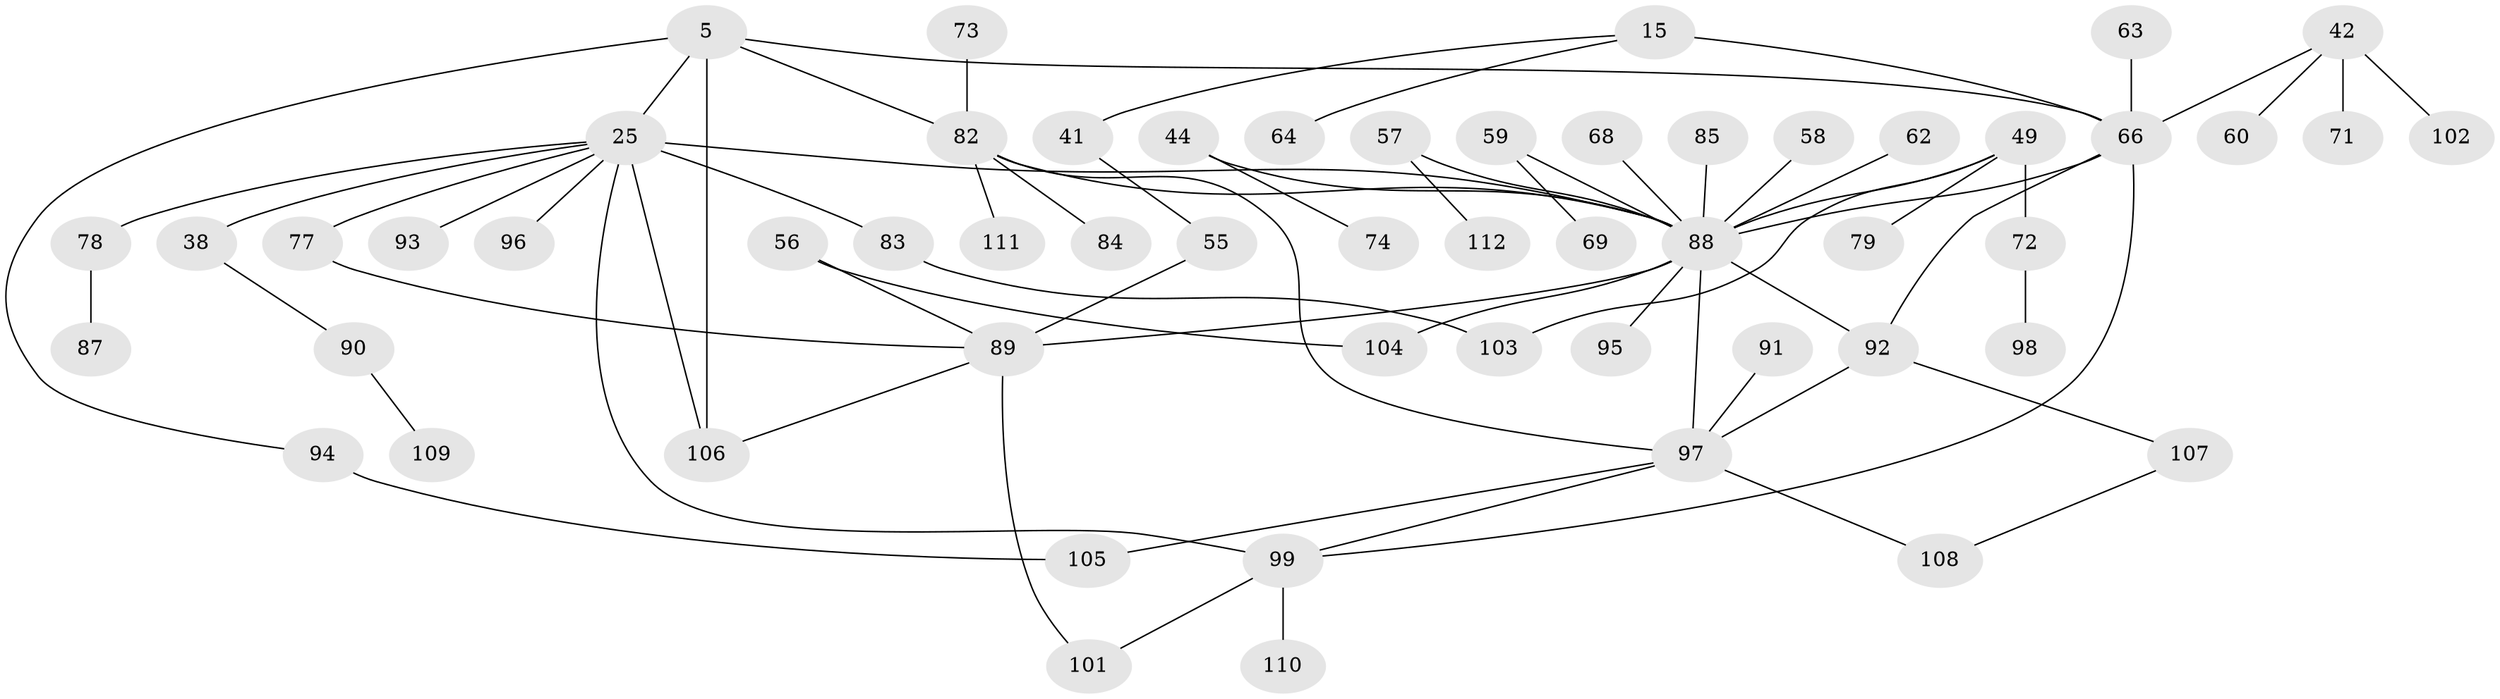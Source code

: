 // original degree distribution, {7: 0.017857142857142856, 6: 0.026785714285714284, 4: 0.125, 3: 0.23214285714285715, 5: 0.03571428571428571, 8: 0.008928571428571428, 2: 0.2857142857142857, 1: 0.26785714285714285}
// Generated by graph-tools (version 1.1) at 2025/42/03/09/25 04:42:14]
// undirected, 56 vertices, 71 edges
graph export_dot {
graph [start="1"]
  node [color=gray90,style=filled];
  5;
  15 [super="+13"];
  25 [super="+3+7"];
  38;
  41;
  42 [super="+23"];
  44;
  49 [super="+34+37"];
  55;
  56 [super="+36"];
  57 [super="+32"];
  58;
  59;
  60;
  62;
  63;
  64;
  66 [super="+40+35+16"];
  68;
  69;
  71;
  72;
  73;
  74;
  77;
  78 [super="+14"];
  79;
  82 [super="+70+80+24"];
  83;
  84;
  85;
  87;
  88 [super="+22+52+33"];
  89 [super="+9+67"];
  90;
  91;
  92 [super="+47+76+45"];
  93;
  94;
  95;
  96;
  97 [super="+46+75+81"];
  98;
  99 [super="+86+65"];
  101;
  102 [super="+61"];
  103;
  104;
  105 [super="+51"];
  106 [super="+39+50+100"];
  107 [super="+54"];
  108;
  109;
  110;
  111;
  112;
  5 -- 94;
  5 -- 25;
  5 -- 66;
  5 -- 106;
  5 -- 82;
  15 -- 64;
  15 -- 41;
  15 -- 66 [weight=2];
  25 -- 83;
  25 -- 38;
  25 -- 93;
  25 -- 96;
  25 -- 77;
  25 -- 88 [weight=6];
  25 -- 78;
  25 -- 99;
  25 -- 106;
  38 -- 90;
  41 -- 55;
  42 -- 71;
  42 -- 102 [weight=2];
  42 -- 60;
  42 -- 66;
  44 -- 74;
  44 -- 88;
  49 -- 88 [weight=3];
  49 -- 103;
  49 -- 72;
  49 -- 79;
  55 -- 89;
  56 -- 89;
  56 -- 104;
  57 -- 88;
  57 -- 112;
  58 -- 88;
  59 -- 69;
  59 -- 88;
  62 -- 88;
  63 -- 66;
  66 -- 88 [weight=2];
  66 -- 92;
  66 -- 99;
  68 -- 88;
  72 -- 98;
  73 -- 82;
  77 -- 89;
  78 -- 87;
  82 -- 111;
  82 -- 88 [weight=3];
  82 -- 84;
  82 -- 97;
  83 -- 103;
  85 -- 88;
  88 -- 89 [weight=2];
  88 -- 95 [weight=2];
  88 -- 104;
  88 -- 92 [weight=3];
  88 -- 97;
  89 -- 101;
  89 -- 106;
  90 -- 109;
  91 -- 97;
  92 -- 97;
  92 -- 107;
  94 -- 105 [weight=2];
  97 -- 105;
  97 -- 99;
  97 -- 108;
  99 -- 101;
  99 -- 110;
  107 -- 108;
}
